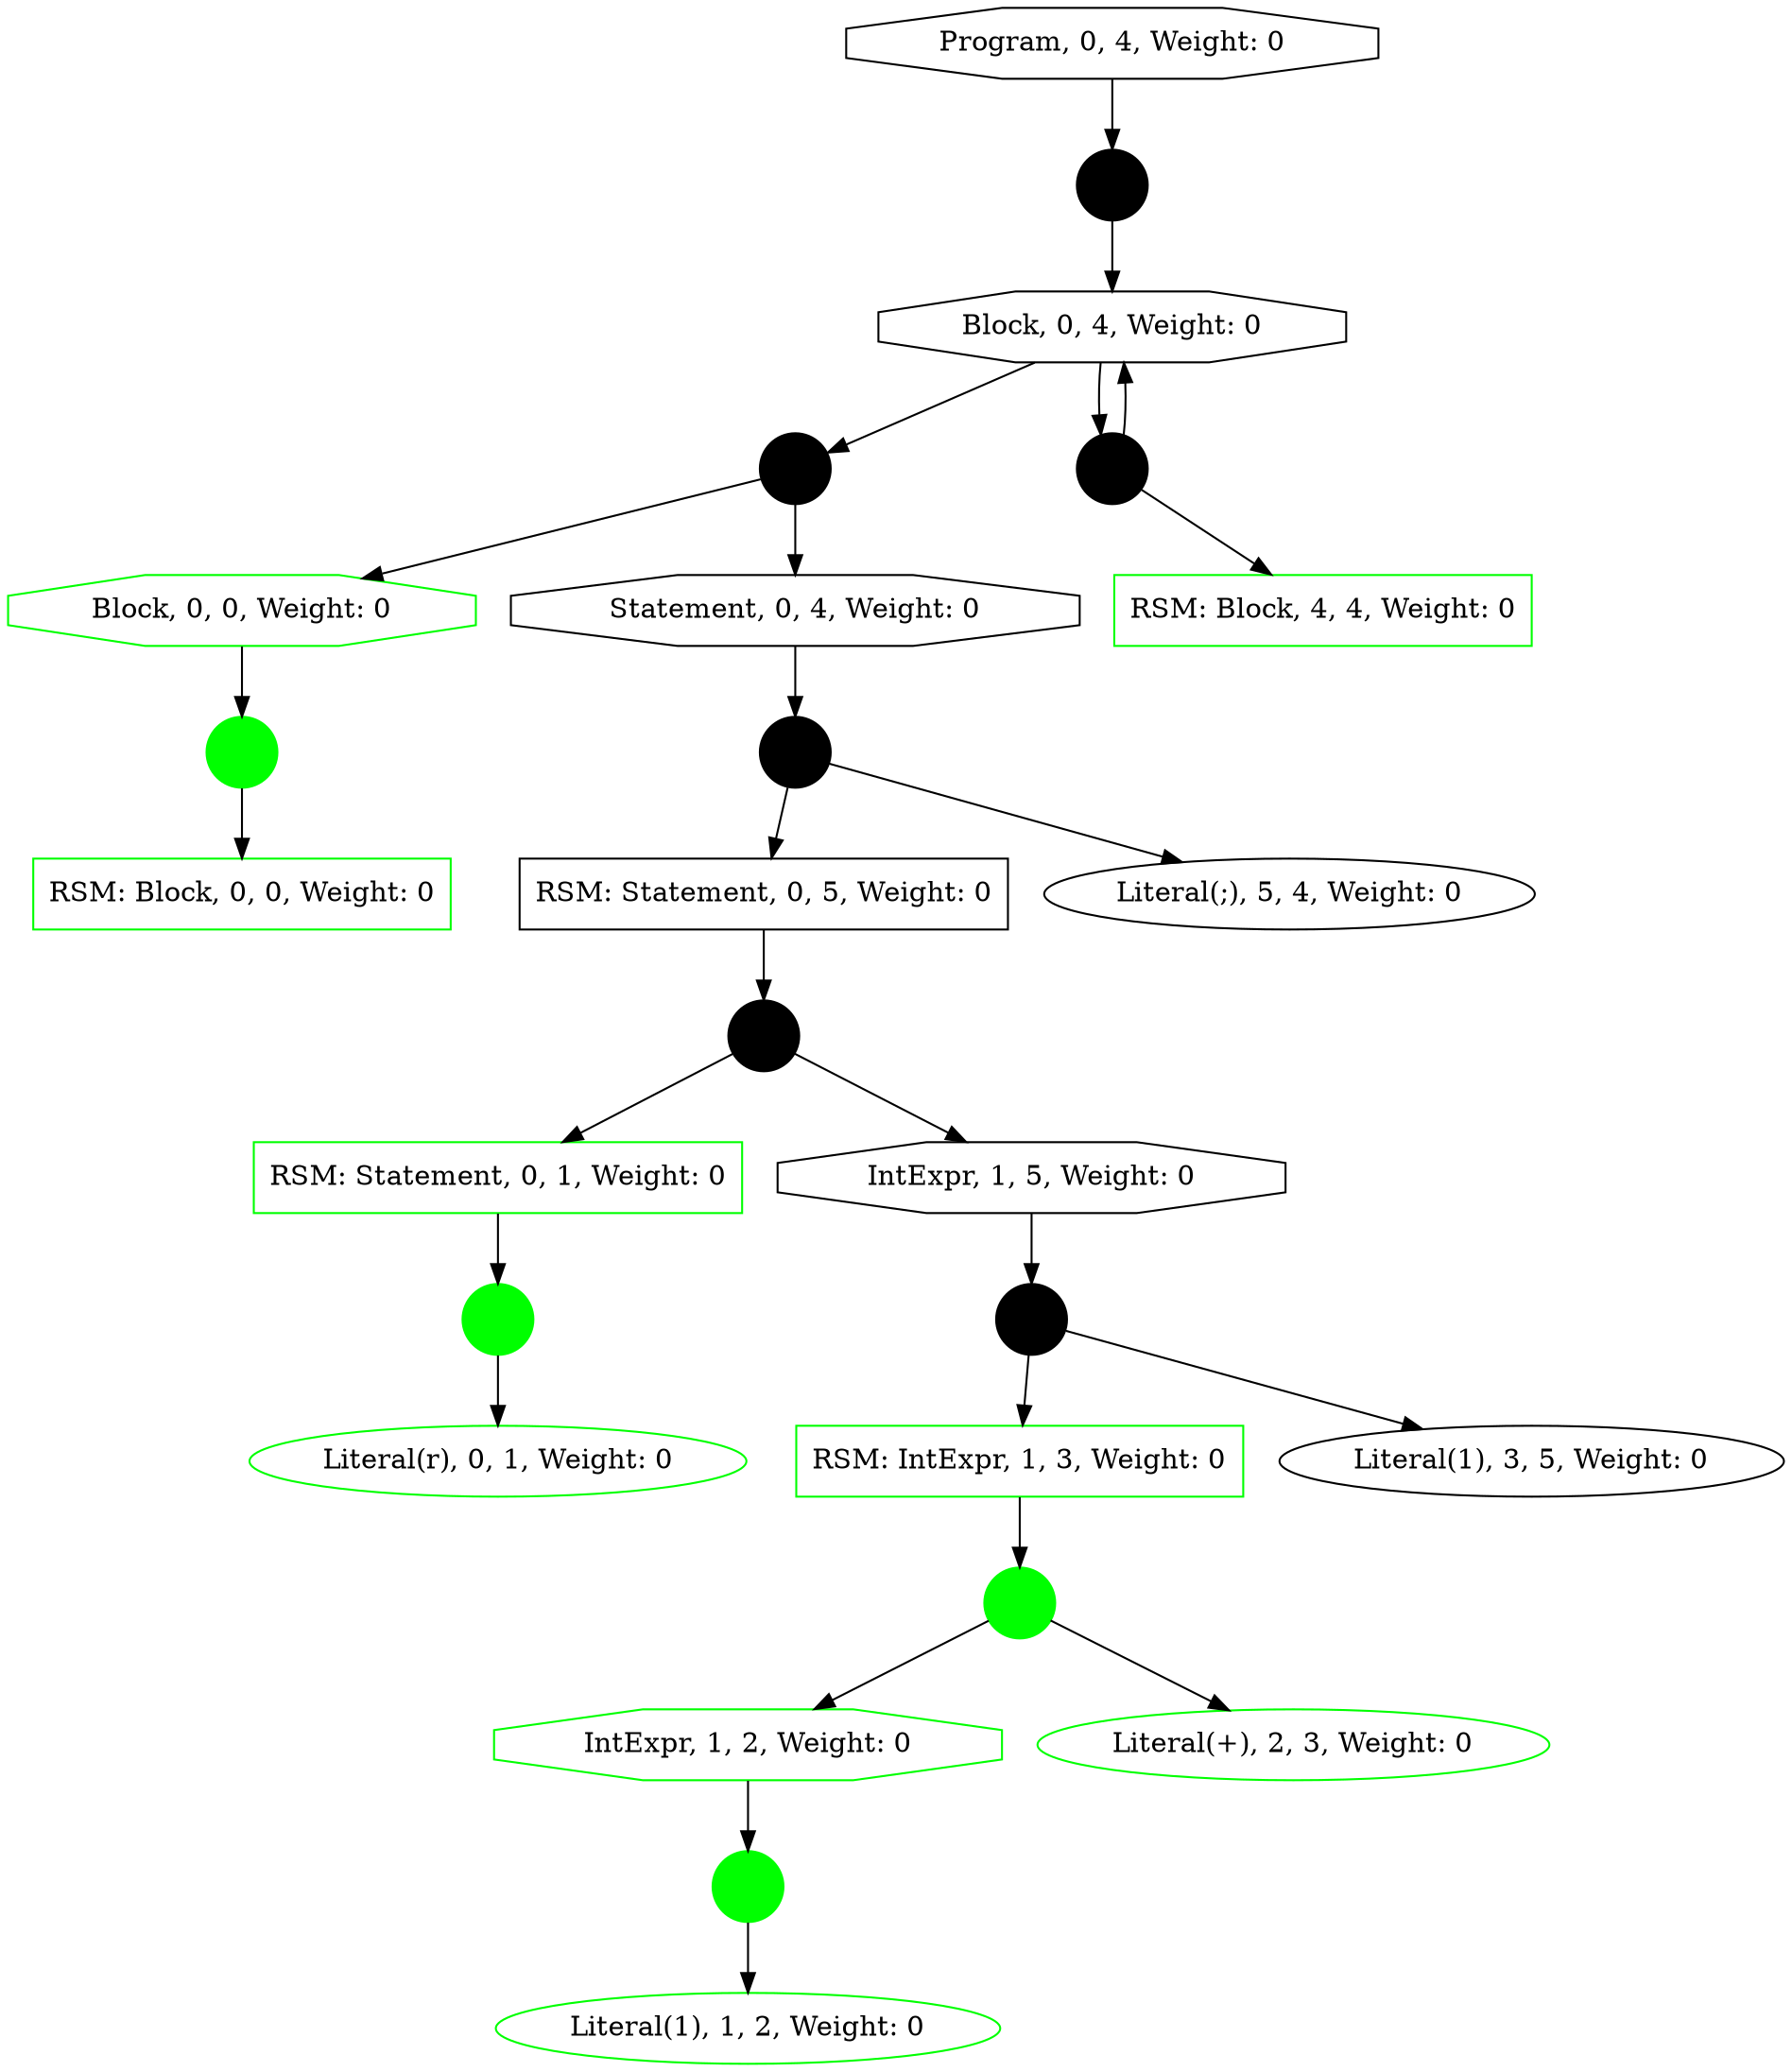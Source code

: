 digraph g {
96 [label = "Program, 0, 4, Weight: 0", shape = octagon, color = black]
95 [label = "Weight: 0", shape = point, width = 0.5, color = black]
91 [label = "Block, 0, 4, Weight: 0", shape = octagon, color = black]
90 [label = "Weight: 0", shape = point, width = 0.5, color = black]
93 [label = "Weight: 0", shape = point, width = 0.5, color = black]
5  [label = "Block, 0, 0, Weight: 0", shape = octagon, color = green]
86 [label = "Statement, 0, 4, Weight: 0", shape = octagon, color = black]
68 [label = "RSM: Block, 4, 4, Weight: 0", shape = rectangle, color = green]
4  [label = "Weight: 0", shape = point, width = 0.5, color = green]
85 [label = "Weight: 0", shape = point, width = 0.5, color = black]
3  [label = "RSM: Block, 0, 0, Weight: 0", shape = rectangle, color = green]
83 [label = "RSM: Statement, 0, 5, Weight: 0", shape = rectangle, color = black]
84 [label = "Literal(;), 5, 4, Weight: 0", shape = ellipse, color = black]
82 [label = "Weight: 0", shape = point, width = 0.5, color = black]
16 [label = "RSM: Statement, 0, 1, Weight: 0", shape = rectangle, color = green]
75 [label = "IntExpr, 1, 5, Weight: 0", shape = octagon, color = black]
15 [label = "Weight: 0", shape = point, width = 0.5, color = green]
74 [label = "Weight: 0", shape = point, width = 0.5, color = black]
14 [label = "Literal(r), 0, 1, Weight: 0", shape = ellipse, color = green]
37 [label = "RSM: IntExpr, 1, 3, Weight: 0", shape = rectangle, color = green]
73 [label = "Literal(1), 3, 5, Weight: 0", shape = ellipse, color = black]
36 [label = "Weight: 0", shape = point, width = 0.5, color = green]
31 [label = "IntExpr, 1, 2, Weight: 0", shape = octagon, color = green]
35 [label = "Literal(+), 2, 3, Weight: 0", shape = ellipse, color = green]
30 [label = "Weight: 0", shape = point, width = 0.5, color = green]
29 [label = "Literal(1), 1, 2, Weight: 0", shape = ellipse, color = green]
96->95
4->3
36->35
36->31
5->4
37->36
74->37
74->73
75->74
15->14
16->15
82->16
82->75
83->82
85->83
85->84
86->85
90->5
90->86
91->90
91->93
93->68
93->91
30->29
95->91
31->30
}